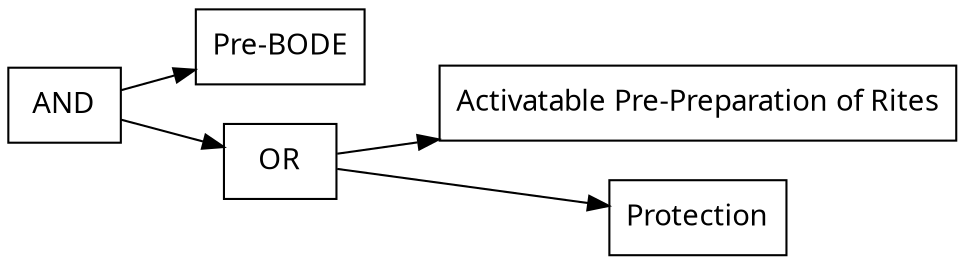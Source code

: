 digraph {
node [shape=record];
node [fontname=Sans];charset="UTF-8" splines=true splines=spline rankdir =LR
184[label="AND"];
184->182;
184->183;
182[label="Pre-BODE"];
183[label="OR"];
183->85;
183->179;
85[label="Activatable Pre-Preparation of Rites"];
179[label="Protection"];
}
